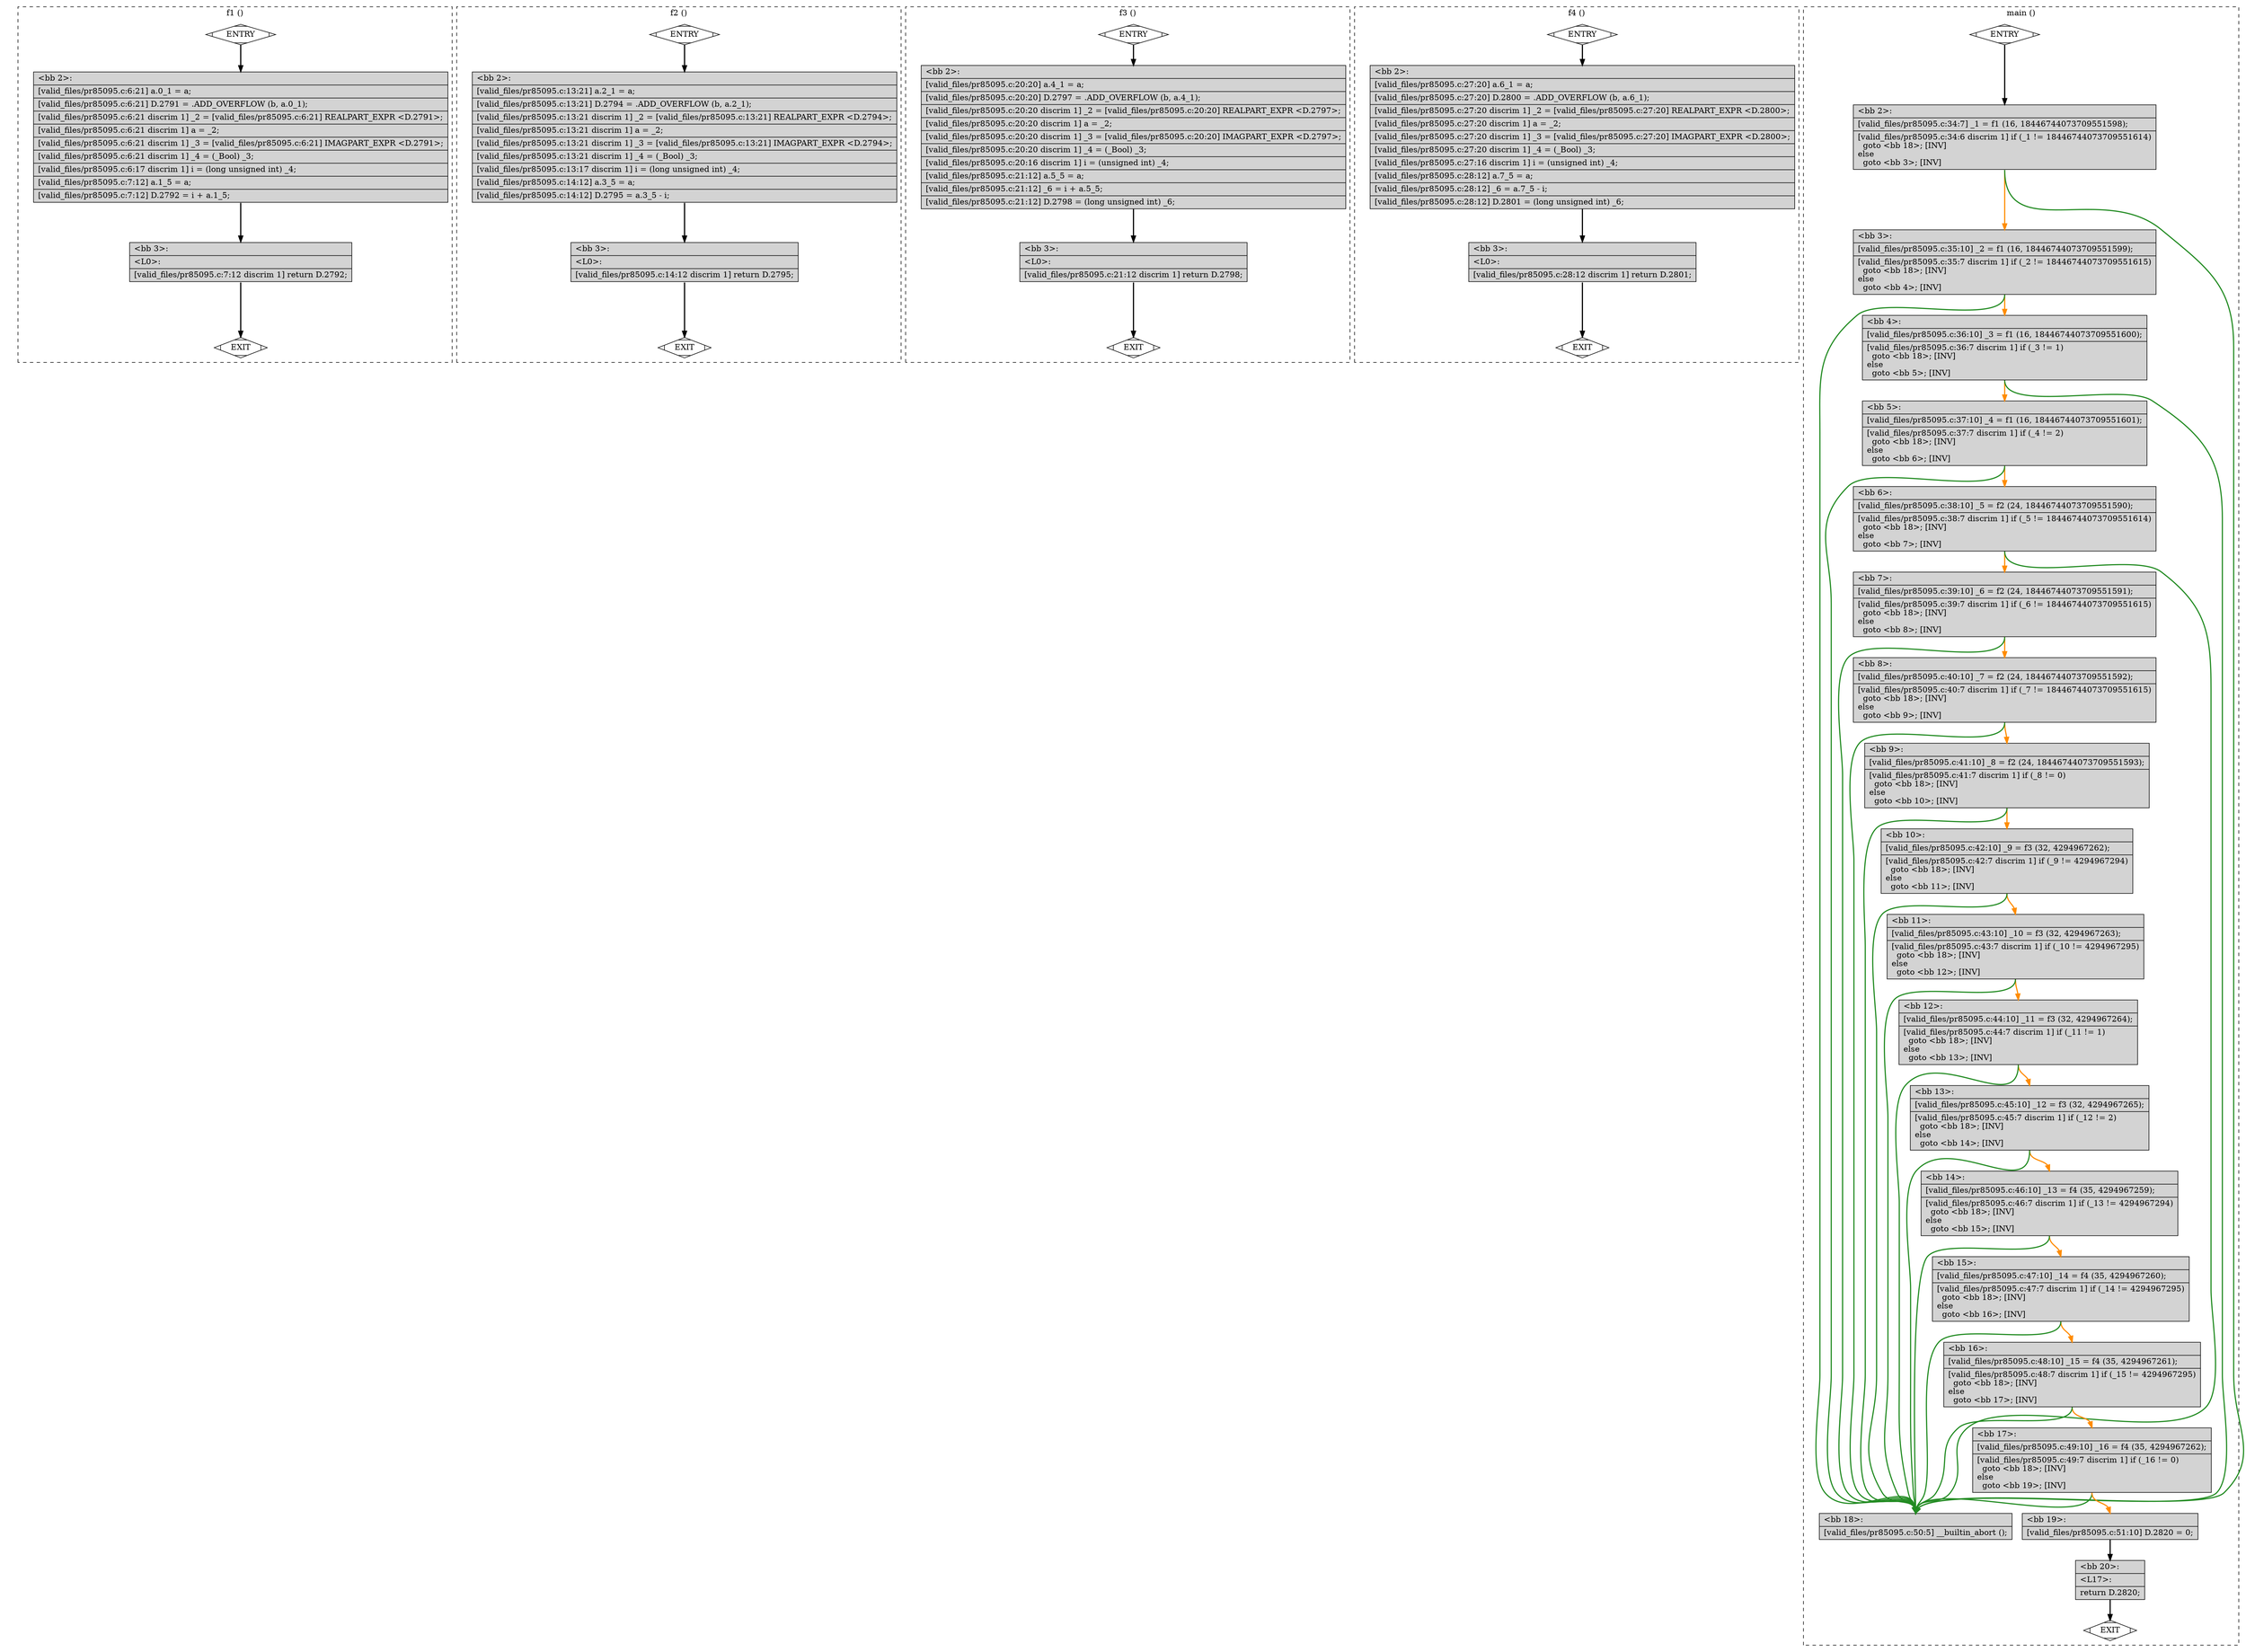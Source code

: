 digraph "a-pr85095.c.015t.cfg" {
overlap=false;
subgraph "cluster_f1" {
	style="dashed";
	color="black";
	label="f1 ()";
	fn_0_basic_block_0 [shape=Mdiamond,style=filled,fillcolor=white,label="ENTRY"];

	fn_0_basic_block_1 [shape=Mdiamond,style=filled,fillcolor=white,label="EXIT"];

	fn_0_basic_block_2 [shape=record,style=filled,fillcolor=lightgrey,label="{\<bb\ 2\>:\l\
|[valid_files/pr85095.c:6:21]\ a.0_1\ =\ a;\l\
|[valid_files/pr85095.c:6:21]\ D.2791\ =\ .ADD_OVERFLOW\ (b,\ a.0_1);\l\
|[valid_files/pr85095.c:6:21\ discrim\ 1]\ _2\ =\ [valid_files/pr85095.c:6:21]\ REALPART_EXPR\ \<D.2791\>;\l\
|[valid_files/pr85095.c:6:21\ discrim\ 1]\ a\ =\ _2;\l\
|[valid_files/pr85095.c:6:21\ discrim\ 1]\ _3\ =\ [valid_files/pr85095.c:6:21]\ IMAGPART_EXPR\ \<D.2791\>;\l\
|[valid_files/pr85095.c:6:21\ discrim\ 1]\ _4\ =\ (_Bool)\ _3;\l\
|[valid_files/pr85095.c:6:17\ discrim\ 1]\ i\ =\ (long\ unsigned\ int)\ _4;\l\
|[valid_files/pr85095.c:7:12]\ a.1_5\ =\ a;\l\
|[valid_files/pr85095.c:7:12]\ D.2792\ =\ i\ +\ a.1_5;\l\
}"];

	fn_0_basic_block_3 [shape=record,style=filled,fillcolor=lightgrey,label="{\<bb\ 3\>:\l\
|\<L0\>:\l\
|[valid_files/pr85095.c:7:12\ discrim\ 1]\ return\ D.2792;\l\
}"];

	fn_0_basic_block_0:s -> fn_0_basic_block_2:n [style="solid,bold",color=black,weight=100,constraint=true];
	fn_0_basic_block_2:s -> fn_0_basic_block_3:n [style="solid,bold",color=black,weight=100,constraint=true];
	fn_0_basic_block_3:s -> fn_0_basic_block_1:n [style="solid,bold",color=black,weight=10,constraint=true];
	fn_0_basic_block_0:s -> fn_0_basic_block_1:n [style="invis",constraint=true];
}
subgraph "cluster_f2" {
	style="dashed";
	color="black";
	label="f2 ()";
	fn_1_basic_block_0 [shape=Mdiamond,style=filled,fillcolor=white,label="ENTRY"];

	fn_1_basic_block_1 [shape=Mdiamond,style=filled,fillcolor=white,label="EXIT"];

	fn_1_basic_block_2 [shape=record,style=filled,fillcolor=lightgrey,label="{\<bb\ 2\>:\l\
|[valid_files/pr85095.c:13:21]\ a.2_1\ =\ a;\l\
|[valid_files/pr85095.c:13:21]\ D.2794\ =\ .ADD_OVERFLOW\ (b,\ a.2_1);\l\
|[valid_files/pr85095.c:13:21\ discrim\ 1]\ _2\ =\ [valid_files/pr85095.c:13:21]\ REALPART_EXPR\ \<D.2794\>;\l\
|[valid_files/pr85095.c:13:21\ discrim\ 1]\ a\ =\ _2;\l\
|[valid_files/pr85095.c:13:21\ discrim\ 1]\ _3\ =\ [valid_files/pr85095.c:13:21]\ IMAGPART_EXPR\ \<D.2794\>;\l\
|[valid_files/pr85095.c:13:21\ discrim\ 1]\ _4\ =\ (_Bool)\ _3;\l\
|[valid_files/pr85095.c:13:17\ discrim\ 1]\ i\ =\ (long\ unsigned\ int)\ _4;\l\
|[valid_files/pr85095.c:14:12]\ a.3_5\ =\ a;\l\
|[valid_files/pr85095.c:14:12]\ D.2795\ =\ a.3_5\ -\ i;\l\
}"];

	fn_1_basic_block_3 [shape=record,style=filled,fillcolor=lightgrey,label="{\<bb\ 3\>:\l\
|\<L0\>:\l\
|[valid_files/pr85095.c:14:12\ discrim\ 1]\ return\ D.2795;\l\
}"];

	fn_1_basic_block_0:s -> fn_1_basic_block_2:n [style="solid,bold",color=black,weight=100,constraint=true];
	fn_1_basic_block_2:s -> fn_1_basic_block_3:n [style="solid,bold",color=black,weight=100,constraint=true];
	fn_1_basic_block_3:s -> fn_1_basic_block_1:n [style="solid,bold",color=black,weight=10,constraint=true];
	fn_1_basic_block_0:s -> fn_1_basic_block_1:n [style="invis",constraint=true];
}
subgraph "cluster_f3" {
	style="dashed";
	color="black";
	label="f3 ()";
	fn_2_basic_block_0 [shape=Mdiamond,style=filled,fillcolor=white,label="ENTRY"];

	fn_2_basic_block_1 [shape=Mdiamond,style=filled,fillcolor=white,label="EXIT"];

	fn_2_basic_block_2 [shape=record,style=filled,fillcolor=lightgrey,label="{\<bb\ 2\>:\l\
|[valid_files/pr85095.c:20:20]\ a.4_1\ =\ a;\l\
|[valid_files/pr85095.c:20:20]\ D.2797\ =\ .ADD_OVERFLOW\ (b,\ a.4_1);\l\
|[valid_files/pr85095.c:20:20\ discrim\ 1]\ _2\ =\ [valid_files/pr85095.c:20:20]\ REALPART_EXPR\ \<D.2797\>;\l\
|[valid_files/pr85095.c:20:20\ discrim\ 1]\ a\ =\ _2;\l\
|[valid_files/pr85095.c:20:20\ discrim\ 1]\ _3\ =\ [valid_files/pr85095.c:20:20]\ IMAGPART_EXPR\ \<D.2797\>;\l\
|[valid_files/pr85095.c:20:20\ discrim\ 1]\ _4\ =\ (_Bool)\ _3;\l\
|[valid_files/pr85095.c:20:16\ discrim\ 1]\ i\ =\ (unsigned\ int)\ _4;\l\
|[valid_files/pr85095.c:21:12]\ a.5_5\ =\ a;\l\
|[valid_files/pr85095.c:21:12]\ _6\ =\ i\ +\ a.5_5;\l\
|[valid_files/pr85095.c:21:12]\ D.2798\ =\ (long\ unsigned\ int)\ _6;\l\
}"];

	fn_2_basic_block_3 [shape=record,style=filled,fillcolor=lightgrey,label="{\<bb\ 3\>:\l\
|\<L0\>:\l\
|[valid_files/pr85095.c:21:12\ discrim\ 1]\ return\ D.2798;\l\
}"];

	fn_2_basic_block_0:s -> fn_2_basic_block_2:n [style="solid,bold",color=black,weight=100,constraint=true];
	fn_2_basic_block_2:s -> fn_2_basic_block_3:n [style="solid,bold",color=black,weight=100,constraint=true];
	fn_2_basic_block_3:s -> fn_2_basic_block_1:n [style="solid,bold",color=black,weight=10,constraint=true];
	fn_2_basic_block_0:s -> fn_2_basic_block_1:n [style="invis",constraint=true];
}
subgraph "cluster_f4" {
	style="dashed";
	color="black";
	label="f4 ()";
	fn_3_basic_block_0 [shape=Mdiamond,style=filled,fillcolor=white,label="ENTRY"];

	fn_3_basic_block_1 [shape=Mdiamond,style=filled,fillcolor=white,label="EXIT"];

	fn_3_basic_block_2 [shape=record,style=filled,fillcolor=lightgrey,label="{\<bb\ 2\>:\l\
|[valid_files/pr85095.c:27:20]\ a.6_1\ =\ a;\l\
|[valid_files/pr85095.c:27:20]\ D.2800\ =\ .ADD_OVERFLOW\ (b,\ a.6_1);\l\
|[valid_files/pr85095.c:27:20\ discrim\ 1]\ _2\ =\ [valid_files/pr85095.c:27:20]\ REALPART_EXPR\ \<D.2800\>;\l\
|[valid_files/pr85095.c:27:20\ discrim\ 1]\ a\ =\ _2;\l\
|[valid_files/pr85095.c:27:20\ discrim\ 1]\ _3\ =\ [valid_files/pr85095.c:27:20]\ IMAGPART_EXPR\ \<D.2800\>;\l\
|[valid_files/pr85095.c:27:20\ discrim\ 1]\ _4\ =\ (_Bool)\ _3;\l\
|[valid_files/pr85095.c:27:16\ discrim\ 1]\ i\ =\ (unsigned\ int)\ _4;\l\
|[valid_files/pr85095.c:28:12]\ a.7_5\ =\ a;\l\
|[valid_files/pr85095.c:28:12]\ _6\ =\ a.7_5\ -\ i;\l\
|[valid_files/pr85095.c:28:12]\ D.2801\ =\ (long\ unsigned\ int)\ _6;\l\
}"];

	fn_3_basic_block_3 [shape=record,style=filled,fillcolor=lightgrey,label="{\<bb\ 3\>:\l\
|\<L0\>:\l\
|[valid_files/pr85095.c:28:12\ discrim\ 1]\ return\ D.2801;\l\
}"];

	fn_3_basic_block_0:s -> fn_3_basic_block_2:n [style="solid,bold",color=black,weight=100,constraint=true];
	fn_3_basic_block_2:s -> fn_3_basic_block_3:n [style="solid,bold",color=black,weight=100,constraint=true];
	fn_3_basic_block_3:s -> fn_3_basic_block_1:n [style="solid,bold",color=black,weight=10,constraint=true];
	fn_3_basic_block_0:s -> fn_3_basic_block_1:n [style="invis",constraint=true];
}
subgraph "cluster_main" {
	style="dashed";
	color="black";
	label="main ()";
	fn_4_basic_block_0 [shape=Mdiamond,style=filled,fillcolor=white,label="ENTRY"];

	fn_4_basic_block_1 [shape=Mdiamond,style=filled,fillcolor=white,label="EXIT"];

	fn_4_basic_block_2 [shape=record,style=filled,fillcolor=lightgrey,label="{\<bb\ 2\>:\l\
|[valid_files/pr85095.c:34:7]\ _1\ =\ f1\ (16,\ 18446744073709551598);\l\
|[valid_files/pr85095.c:34:6\ discrim\ 1]\ if\ (_1\ !=\ 18446744073709551614)\l\
\ \ goto\ \<bb\ 18\>;\ [INV]\l\
else\l\
\ \ goto\ \<bb\ 3\>;\ [INV]\l\
}"];

	fn_4_basic_block_3 [shape=record,style=filled,fillcolor=lightgrey,label="{\<bb\ 3\>:\l\
|[valid_files/pr85095.c:35:10]\ _2\ =\ f1\ (16,\ 18446744073709551599);\l\
|[valid_files/pr85095.c:35:7\ discrim\ 1]\ if\ (_2\ !=\ 18446744073709551615)\l\
\ \ goto\ \<bb\ 18\>;\ [INV]\l\
else\l\
\ \ goto\ \<bb\ 4\>;\ [INV]\l\
}"];

	fn_4_basic_block_4 [shape=record,style=filled,fillcolor=lightgrey,label="{\<bb\ 4\>:\l\
|[valid_files/pr85095.c:36:10]\ _3\ =\ f1\ (16,\ 18446744073709551600);\l\
|[valid_files/pr85095.c:36:7\ discrim\ 1]\ if\ (_3\ !=\ 1)\l\
\ \ goto\ \<bb\ 18\>;\ [INV]\l\
else\l\
\ \ goto\ \<bb\ 5\>;\ [INV]\l\
}"];

	fn_4_basic_block_5 [shape=record,style=filled,fillcolor=lightgrey,label="{\<bb\ 5\>:\l\
|[valid_files/pr85095.c:37:10]\ _4\ =\ f1\ (16,\ 18446744073709551601);\l\
|[valid_files/pr85095.c:37:7\ discrim\ 1]\ if\ (_4\ !=\ 2)\l\
\ \ goto\ \<bb\ 18\>;\ [INV]\l\
else\l\
\ \ goto\ \<bb\ 6\>;\ [INV]\l\
}"];

	fn_4_basic_block_6 [shape=record,style=filled,fillcolor=lightgrey,label="{\<bb\ 6\>:\l\
|[valid_files/pr85095.c:38:10]\ _5\ =\ f2\ (24,\ 18446744073709551590);\l\
|[valid_files/pr85095.c:38:7\ discrim\ 1]\ if\ (_5\ !=\ 18446744073709551614)\l\
\ \ goto\ \<bb\ 18\>;\ [INV]\l\
else\l\
\ \ goto\ \<bb\ 7\>;\ [INV]\l\
}"];

	fn_4_basic_block_7 [shape=record,style=filled,fillcolor=lightgrey,label="{\<bb\ 7\>:\l\
|[valid_files/pr85095.c:39:10]\ _6\ =\ f2\ (24,\ 18446744073709551591);\l\
|[valid_files/pr85095.c:39:7\ discrim\ 1]\ if\ (_6\ !=\ 18446744073709551615)\l\
\ \ goto\ \<bb\ 18\>;\ [INV]\l\
else\l\
\ \ goto\ \<bb\ 8\>;\ [INV]\l\
}"];

	fn_4_basic_block_8 [shape=record,style=filled,fillcolor=lightgrey,label="{\<bb\ 8\>:\l\
|[valid_files/pr85095.c:40:10]\ _7\ =\ f2\ (24,\ 18446744073709551592);\l\
|[valid_files/pr85095.c:40:7\ discrim\ 1]\ if\ (_7\ !=\ 18446744073709551615)\l\
\ \ goto\ \<bb\ 18\>;\ [INV]\l\
else\l\
\ \ goto\ \<bb\ 9\>;\ [INV]\l\
}"];

	fn_4_basic_block_9 [shape=record,style=filled,fillcolor=lightgrey,label="{\<bb\ 9\>:\l\
|[valid_files/pr85095.c:41:10]\ _8\ =\ f2\ (24,\ 18446744073709551593);\l\
|[valid_files/pr85095.c:41:7\ discrim\ 1]\ if\ (_8\ !=\ 0)\l\
\ \ goto\ \<bb\ 18\>;\ [INV]\l\
else\l\
\ \ goto\ \<bb\ 10\>;\ [INV]\l\
}"];

	fn_4_basic_block_10 [shape=record,style=filled,fillcolor=lightgrey,label="{\<bb\ 10\>:\l\
|[valid_files/pr85095.c:42:10]\ _9\ =\ f3\ (32,\ 4294967262);\l\
|[valid_files/pr85095.c:42:7\ discrim\ 1]\ if\ (_9\ !=\ 4294967294)\l\
\ \ goto\ \<bb\ 18\>;\ [INV]\l\
else\l\
\ \ goto\ \<bb\ 11\>;\ [INV]\l\
}"];

	fn_4_basic_block_11 [shape=record,style=filled,fillcolor=lightgrey,label="{\<bb\ 11\>:\l\
|[valid_files/pr85095.c:43:10]\ _10\ =\ f3\ (32,\ 4294967263);\l\
|[valid_files/pr85095.c:43:7\ discrim\ 1]\ if\ (_10\ !=\ 4294967295)\l\
\ \ goto\ \<bb\ 18\>;\ [INV]\l\
else\l\
\ \ goto\ \<bb\ 12\>;\ [INV]\l\
}"];

	fn_4_basic_block_12 [shape=record,style=filled,fillcolor=lightgrey,label="{\<bb\ 12\>:\l\
|[valid_files/pr85095.c:44:10]\ _11\ =\ f3\ (32,\ 4294967264);\l\
|[valid_files/pr85095.c:44:7\ discrim\ 1]\ if\ (_11\ !=\ 1)\l\
\ \ goto\ \<bb\ 18\>;\ [INV]\l\
else\l\
\ \ goto\ \<bb\ 13\>;\ [INV]\l\
}"];

	fn_4_basic_block_13 [shape=record,style=filled,fillcolor=lightgrey,label="{\<bb\ 13\>:\l\
|[valid_files/pr85095.c:45:10]\ _12\ =\ f3\ (32,\ 4294967265);\l\
|[valid_files/pr85095.c:45:7\ discrim\ 1]\ if\ (_12\ !=\ 2)\l\
\ \ goto\ \<bb\ 18\>;\ [INV]\l\
else\l\
\ \ goto\ \<bb\ 14\>;\ [INV]\l\
}"];

	fn_4_basic_block_14 [shape=record,style=filled,fillcolor=lightgrey,label="{\<bb\ 14\>:\l\
|[valid_files/pr85095.c:46:10]\ _13\ =\ f4\ (35,\ 4294967259);\l\
|[valid_files/pr85095.c:46:7\ discrim\ 1]\ if\ (_13\ !=\ 4294967294)\l\
\ \ goto\ \<bb\ 18\>;\ [INV]\l\
else\l\
\ \ goto\ \<bb\ 15\>;\ [INV]\l\
}"];

	fn_4_basic_block_15 [shape=record,style=filled,fillcolor=lightgrey,label="{\<bb\ 15\>:\l\
|[valid_files/pr85095.c:47:10]\ _14\ =\ f4\ (35,\ 4294967260);\l\
|[valid_files/pr85095.c:47:7\ discrim\ 1]\ if\ (_14\ !=\ 4294967295)\l\
\ \ goto\ \<bb\ 18\>;\ [INV]\l\
else\l\
\ \ goto\ \<bb\ 16\>;\ [INV]\l\
}"];

	fn_4_basic_block_16 [shape=record,style=filled,fillcolor=lightgrey,label="{\<bb\ 16\>:\l\
|[valid_files/pr85095.c:48:10]\ _15\ =\ f4\ (35,\ 4294967261);\l\
|[valid_files/pr85095.c:48:7\ discrim\ 1]\ if\ (_15\ !=\ 4294967295)\l\
\ \ goto\ \<bb\ 18\>;\ [INV]\l\
else\l\
\ \ goto\ \<bb\ 17\>;\ [INV]\l\
}"];

	fn_4_basic_block_17 [shape=record,style=filled,fillcolor=lightgrey,label="{\<bb\ 17\>:\l\
|[valid_files/pr85095.c:49:10]\ _16\ =\ f4\ (35,\ 4294967262);\l\
|[valid_files/pr85095.c:49:7\ discrim\ 1]\ if\ (_16\ !=\ 0)\l\
\ \ goto\ \<bb\ 18\>;\ [INV]\l\
else\l\
\ \ goto\ \<bb\ 19\>;\ [INV]\l\
}"];

	fn_4_basic_block_18 [shape=record,style=filled,fillcolor=lightgrey,label="{\<bb\ 18\>:\l\
|[valid_files/pr85095.c:50:5]\ __builtin_abort\ ();\l\
}"];

	fn_4_basic_block_19 [shape=record,style=filled,fillcolor=lightgrey,label="{\<bb\ 19\>:\l\
|[valid_files/pr85095.c:51:10]\ D.2820\ =\ 0;\l\
}"];

	fn_4_basic_block_20 [shape=record,style=filled,fillcolor=lightgrey,label="{\<bb\ 20\>:\l\
|\<L17\>:\l\
|return\ D.2820;\l\
}"];

	fn_4_basic_block_0:s -> fn_4_basic_block_2:n [style="solid,bold",color=black,weight=100,constraint=true];
	fn_4_basic_block_2:s -> fn_4_basic_block_18:n [style="solid,bold",color=forestgreen,weight=10,constraint=true];
	fn_4_basic_block_2:s -> fn_4_basic_block_3:n [style="solid,bold",color=darkorange,weight=10,constraint=true];
	fn_4_basic_block_3:s -> fn_4_basic_block_18:n [style="solid,bold",color=forestgreen,weight=10,constraint=true];
	fn_4_basic_block_3:s -> fn_4_basic_block_4:n [style="solid,bold",color=darkorange,weight=10,constraint=true];
	fn_4_basic_block_4:s -> fn_4_basic_block_18:n [style="solid,bold",color=forestgreen,weight=10,constraint=true];
	fn_4_basic_block_4:s -> fn_4_basic_block_5:n [style="solid,bold",color=darkorange,weight=10,constraint=true];
	fn_4_basic_block_5:s -> fn_4_basic_block_18:n [style="solid,bold",color=forestgreen,weight=10,constraint=true];
	fn_4_basic_block_5:s -> fn_4_basic_block_6:n [style="solid,bold",color=darkorange,weight=10,constraint=true];
	fn_4_basic_block_6:s -> fn_4_basic_block_18:n [style="solid,bold",color=forestgreen,weight=10,constraint=true];
	fn_4_basic_block_6:s -> fn_4_basic_block_7:n [style="solid,bold",color=darkorange,weight=10,constraint=true];
	fn_4_basic_block_7:s -> fn_4_basic_block_18:n [style="solid,bold",color=forestgreen,weight=10,constraint=true];
	fn_4_basic_block_7:s -> fn_4_basic_block_8:n [style="solid,bold",color=darkorange,weight=10,constraint=true];
	fn_4_basic_block_8:s -> fn_4_basic_block_18:n [style="solid,bold",color=forestgreen,weight=10,constraint=true];
	fn_4_basic_block_8:s -> fn_4_basic_block_9:n [style="solid,bold",color=darkorange,weight=10,constraint=true];
	fn_4_basic_block_9:s -> fn_4_basic_block_18:n [style="solid,bold",color=forestgreen,weight=10,constraint=true];
	fn_4_basic_block_9:s -> fn_4_basic_block_10:n [style="solid,bold",color=darkorange,weight=10,constraint=true];
	fn_4_basic_block_10:s -> fn_4_basic_block_18:n [style="solid,bold",color=forestgreen,weight=10,constraint=true];
	fn_4_basic_block_10:s -> fn_4_basic_block_11:n [style="solid,bold",color=darkorange,weight=10,constraint=true];
	fn_4_basic_block_11:s -> fn_4_basic_block_18:n [style="solid,bold",color=forestgreen,weight=10,constraint=true];
	fn_4_basic_block_11:s -> fn_4_basic_block_12:n [style="solid,bold",color=darkorange,weight=10,constraint=true];
	fn_4_basic_block_12:s -> fn_4_basic_block_18:n [style="solid,bold",color=forestgreen,weight=10,constraint=true];
	fn_4_basic_block_12:s -> fn_4_basic_block_13:n [style="solid,bold",color=darkorange,weight=10,constraint=true];
	fn_4_basic_block_13:s -> fn_4_basic_block_18:n [style="solid,bold",color=forestgreen,weight=10,constraint=true];
	fn_4_basic_block_13:s -> fn_4_basic_block_14:n [style="solid,bold",color=darkorange,weight=10,constraint=true];
	fn_4_basic_block_14:s -> fn_4_basic_block_18:n [style="solid,bold",color=forestgreen,weight=10,constraint=true];
	fn_4_basic_block_14:s -> fn_4_basic_block_15:n [style="solid,bold",color=darkorange,weight=10,constraint=true];
	fn_4_basic_block_15:s -> fn_4_basic_block_18:n [style="solid,bold",color=forestgreen,weight=10,constraint=true];
	fn_4_basic_block_15:s -> fn_4_basic_block_16:n [style="solid,bold",color=darkorange,weight=10,constraint=true];
	fn_4_basic_block_16:s -> fn_4_basic_block_18:n [style="solid,bold",color=forestgreen,weight=10,constraint=true];
	fn_4_basic_block_16:s -> fn_4_basic_block_17:n [style="solid,bold",color=darkorange,weight=10,constraint=true];
	fn_4_basic_block_17:s -> fn_4_basic_block_18:n [style="solid,bold",color=forestgreen,weight=10,constraint=true];
	fn_4_basic_block_17:s -> fn_4_basic_block_19:n [style="solid,bold",color=darkorange,weight=10,constraint=true];
	fn_4_basic_block_19:s -> fn_4_basic_block_20:n [style="solid,bold",color=black,weight=100,constraint=true];
	fn_4_basic_block_20:s -> fn_4_basic_block_1:n [style="solid,bold",color=black,weight=10,constraint=true];
	fn_4_basic_block_0:s -> fn_4_basic_block_1:n [style="invis",constraint=true];
}
}
